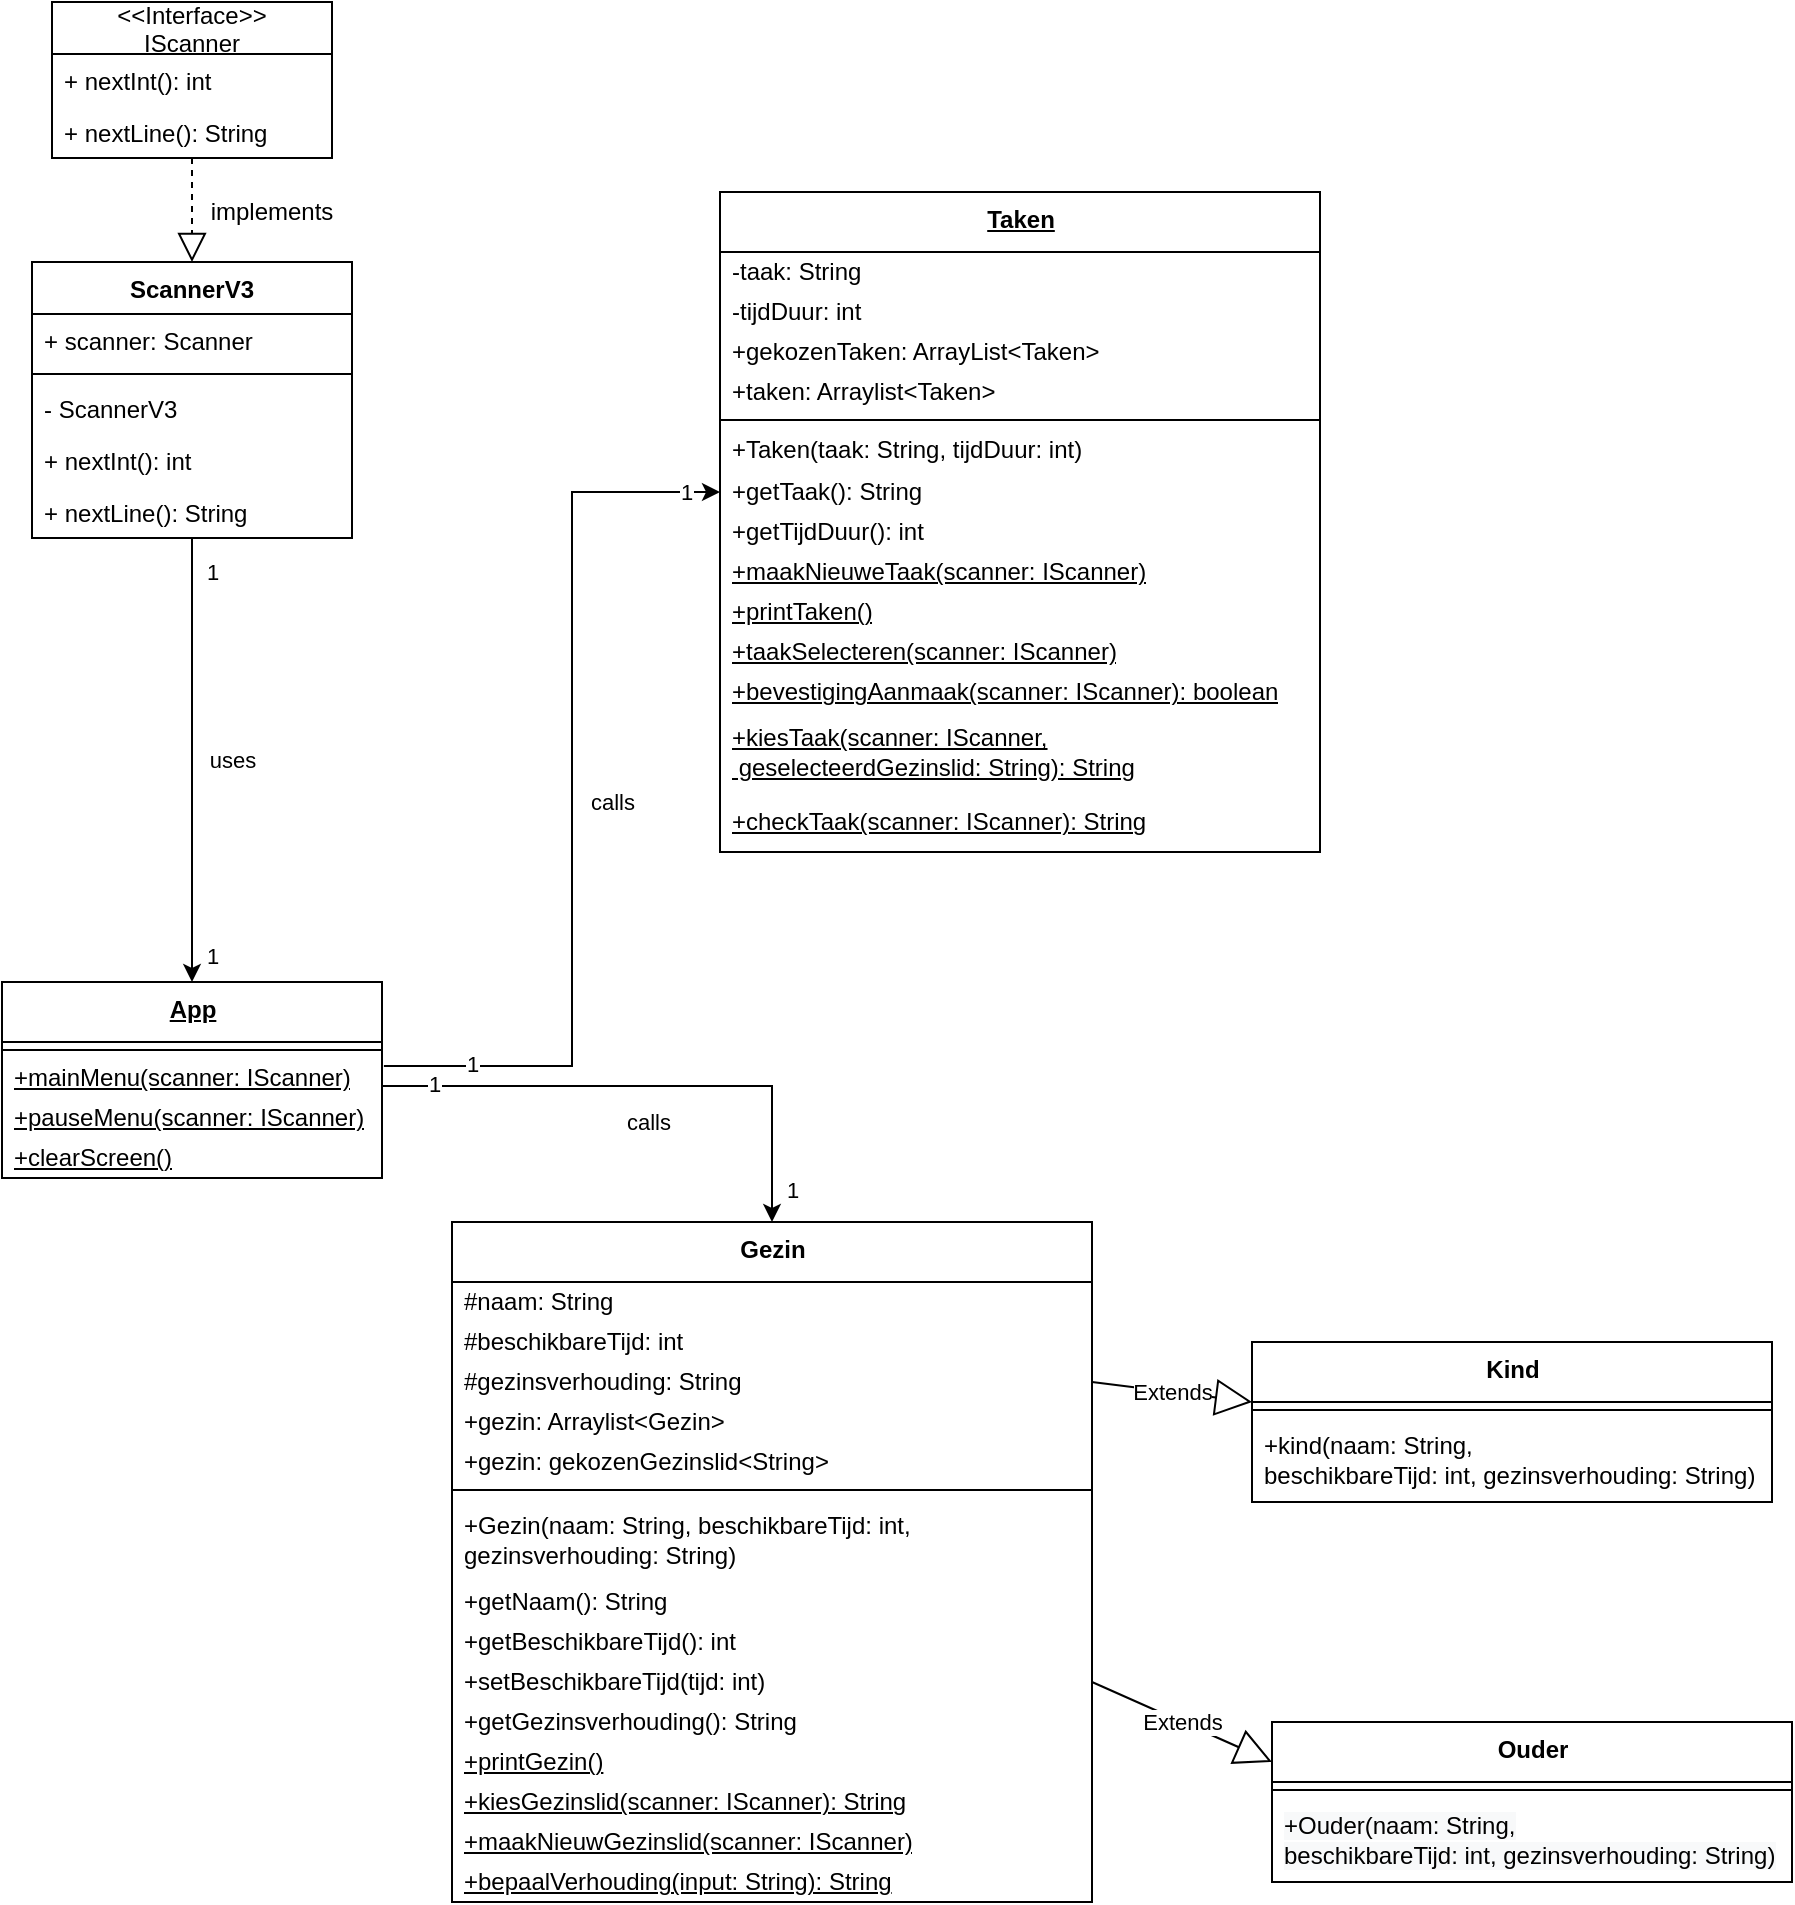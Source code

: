 <mxfile version="17.4.6" type="device"><diagram id="Irv_bbiouHEBpZ2B2Jt7" name="Page-1"><mxGraphModel dx="1580" dy="847" grid="1" gridSize="10" guides="1" tooltips="1" connect="1" arrows="1" fold="1" page="1" pageScale="1" pageWidth="827" pageHeight="1169" math="0" shadow="0"><root><mxCell id="0"/><mxCell id="1" parent="0"/><mxCell id="ta5v3G1cMSPn4KrArI0O-5" value="&lt;b&gt;Taken&lt;/b&gt;" style="swimlane;fontStyle=4;align=center;verticalAlign=top;childLayout=stackLayout;horizontal=1;startSize=30;horizontalStack=0;resizeParent=1;resizeParentMax=0;resizeLast=0;collapsible=0;marginBottom=0;html=1;strokeColor=default;" parent="1" vertex="1"><mxGeometry x="414" y="255" width="300" height="330" as="geometry"/></mxCell><mxCell id="ta5v3G1cMSPn4KrArI0O-6" value="-taak: String" style="text;html=1;strokeColor=none;fillColor=none;align=left;verticalAlign=middle;spacingLeft=4;spacingRight=4;overflow=hidden;rotatable=0;points=[[0,0.5],[1,0.5]];portConstraint=eastwest;" parent="ta5v3G1cMSPn4KrArI0O-5" vertex="1"><mxGeometry y="30" width="300" height="20" as="geometry"/></mxCell><mxCell id="ta5v3G1cMSPn4KrArI0O-7" value="-tijdDuur: int" style="text;html=1;strokeColor=none;fillColor=none;align=left;verticalAlign=middle;spacingLeft=4;spacingRight=4;overflow=hidden;rotatable=0;points=[[0,0.5],[1,0.5]];portConstraint=eastwest;" parent="ta5v3G1cMSPn4KrArI0O-5" vertex="1"><mxGeometry y="50" width="300" height="20" as="geometry"/></mxCell><mxCell id="amLeTSEaKvmxCKlGvPzw-5" value="+gekozenTaken: ArrayList&amp;lt;Taken&amp;gt;&lt;span style=&quot;white-space: pre&quot;&gt;&#9;&lt;/span&gt;" style="text;html=1;strokeColor=none;fillColor=none;align=left;verticalAlign=middle;spacingLeft=4;spacingRight=4;overflow=hidden;rotatable=0;points=[[0,0.5],[1,0.5]];portConstraint=eastwest;" parent="ta5v3G1cMSPn4KrArI0O-5" vertex="1"><mxGeometry y="70" width="300" height="20" as="geometry"/></mxCell><mxCell id="ta5v3G1cMSPn4KrArI0O-67" value="+taken: Arraylist&amp;lt;Taken&amp;gt;" style="text;html=1;strokeColor=none;fillColor=none;align=left;verticalAlign=middle;spacingLeft=4;spacingRight=4;overflow=hidden;rotatable=0;points=[[0,0.5],[1,0.5]];portConstraint=eastwest;" parent="ta5v3G1cMSPn4KrArI0O-5" vertex="1"><mxGeometry y="90" width="300" height="20" as="geometry"/></mxCell><mxCell id="ta5v3G1cMSPn4KrArI0O-10" value="" style="line;strokeWidth=1;fillColor=none;align=left;verticalAlign=middle;spacingTop=-1;spacingLeft=3;spacingRight=3;rotatable=0;labelPosition=right;points=[];portConstraint=eastwest;" parent="ta5v3G1cMSPn4KrArI0O-5" vertex="1"><mxGeometry y="110" width="300" height="8" as="geometry"/></mxCell><mxCell id="ta5v3G1cMSPn4KrArI0O-69" value="+Taken(taak: String, tijdDuur: int)" style="text;html=1;strokeColor=none;fillColor=none;align=left;verticalAlign=middle;spacingLeft=4;spacingRight=4;overflow=hidden;rotatable=0;points=[[0,0.5],[1,0.5]];portConstraint=eastwest;" parent="ta5v3G1cMSPn4KrArI0O-5" vertex="1"><mxGeometry y="118" width="300" height="22" as="geometry"/></mxCell><mxCell id="ta5v3G1cMSPn4KrArI0O-11" value="+getTaak(): String&lt;span style=&quot;white-space: pre&quot;&gt;&#9;&lt;/span&gt;" style="text;html=1;strokeColor=none;fillColor=none;align=left;verticalAlign=middle;spacingLeft=4;spacingRight=4;overflow=hidden;rotatable=0;points=[[0,0.5],[1,0.5]];portConstraint=eastwest;" parent="ta5v3G1cMSPn4KrArI0O-5" vertex="1"><mxGeometry y="140" width="300" height="20" as="geometry"/></mxCell><mxCell id="ta5v3G1cMSPn4KrArI0O-12" value="+getTijdDuur(): int" style="text;html=1;strokeColor=none;fillColor=none;align=left;verticalAlign=middle;spacingLeft=4;spacingRight=4;overflow=hidden;rotatable=0;points=[[0,0.5],[1,0.5]];portConstraint=eastwest;" parent="ta5v3G1cMSPn4KrArI0O-5" vertex="1"><mxGeometry y="160" width="300" height="20" as="geometry"/></mxCell><mxCell id="dEqsap9X3xDFd9PiGFJk-1" value="&lt;u&gt;+maakNieuweTaak(scanner: IScanner)&lt;/u&gt;" style="text;html=1;strokeColor=none;fillColor=none;align=left;verticalAlign=middle;spacingLeft=4;spacingRight=4;overflow=hidden;rotatable=0;points=[[0,0.5],[1,0.5]];portConstraint=eastwest;" vertex="1" parent="ta5v3G1cMSPn4KrArI0O-5"><mxGeometry y="180" width="300" height="20" as="geometry"/></mxCell><mxCell id="dEqsap9X3xDFd9PiGFJk-2" value="&lt;u&gt;+printTaken()&lt;/u&gt;" style="text;html=1;strokeColor=none;fillColor=none;align=left;verticalAlign=middle;spacingLeft=4;spacingRight=4;overflow=hidden;rotatable=0;points=[[0,0.5],[1,0.5]];portConstraint=eastwest;" vertex="1" parent="ta5v3G1cMSPn4KrArI0O-5"><mxGeometry y="200" width="300" height="20" as="geometry"/></mxCell><mxCell id="dEqsap9X3xDFd9PiGFJk-3" value="&lt;u&gt;+taakSelecteren(scanner: IScanner)&lt;/u&gt;" style="text;html=1;strokeColor=none;fillColor=none;align=left;verticalAlign=middle;spacingLeft=4;spacingRight=4;overflow=hidden;rotatable=0;points=[[0,0.5],[1,0.5]];portConstraint=eastwest;" vertex="1" parent="ta5v3G1cMSPn4KrArI0O-5"><mxGeometry y="220" width="300" height="20" as="geometry"/></mxCell><mxCell id="dEqsap9X3xDFd9PiGFJk-4" value="&lt;u&gt;+bevestigingAanmaak(scanner: IScanner): boolean&lt;/u&gt;" style="text;html=1;strokeColor=none;fillColor=none;align=left;verticalAlign=middle;spacingLeft=4;spacingRight=4;overflow=hidden;rotatable=0;points=[[0,0.5],[1,0.5]];portConstraint=eastwest;" vertex="1" parent="ta5v3G1cMSPn4KrArI0O-5"><mxGeometry y="240" width="300" height="20" as="geometry"/></mxCell><mxCell id="dEqsap9X3xDFd9PiGFJk-5" value="&lt;u&gt;+kiesTaak(scanner: IScanner,&lt;br&gt;&amp;nbsp;geselecteerdGezinslid: String): String&lt;/u&gt;" style="text;html=1;strokeColor=none;fillColor=none;align=left;verticalAlign=middle;spacingLeft=4;spacingRight=4;overflow=hidden;rotatable=0;points=[[0,0.5],[1,0.5]];portConstraint=eastwest;" vertex="1" parent="ta5v3G1cMSPn4KrArI0O-5"><mxGeometry y="260" width="300" height="40" as="geometry"/></mxCell><mxCell id="dEqsap9X3xDFd9PiGFJk-6" value="&lt;u&gt;+checkTaak(scanner: IScanner): String&lt;/u&gt;" style="text;html=1;strokeColor=none;fillColor=none;align=left;verticalAlign=middle;spacingLeft=4;spacingRight=4;overflow=hidden;rotatable=0;points=[[0,0.5],[1,0.5]];portConstraint=eastwest;" vertex="1" parent="ta5v3G1cMSPn4KrArI0O-5"><mxGeometry y="300" width="300" height="30" as="geometry"/></mxCell><mxCell id="ta5v3G1cMSPn4KrArI0O-29" value="&lt;b&gt;Gezin&lt;/b&gt;" style="swimlane;fontStyle=0;align=center;verticalAlign=top;childLayout=stackLayout;horizontal=1;startSize=30;horizontalStack=0;resizeParent=1;resizeParentMax=0;resizeLast=0;collapsible=0;marginBottom=0;html=1;" parent="1" vertex="1"><mxGeometry x="280" y="770" width="320" height="340" as="geometry"/></mxCell><mxCell id="ta5v3G1cMSPn4KrArI0O-30" value="#naam: String" style="text;html=1;strokeColor=none;fillColor=none;align=left;verticalAlign=middle;spacingLeft=4;spacingRight=4;overflow=hidden;rotatable=0;points=[[0,0.5],[1,0.5]];portConstraint=eastwest;" parent="ta5v3G1cMSPn4KrArI0O-29" vertex="1"><mxGeometry y="30" width="320" height="20" as="geometry"/></mxCell><mxCell id="ta5v3G1cMSPn4KrArI0O-31" value="#beschikbareTijd: int" style="text;html=1;strokeColor=none;fillColor=none;align=left;verticalAlign=middle;spacingLeft=4;spacingRight=4;overflow=hidden;rotatable=0;points=[[0,0.5],[1,0.5]];portConstraint=eastwest;" parent="ta5v3G1cMSPn4KrArI0O-29" vertex="1"><mxGeometry y="50" width="320" height="20" as="geometry"/></mxCell><mxCell id="dEqsap9X3xDFd9PiGFJk-9" value="#gezinsverhouding: String" style="text;html=1;strokeColor=none;fillColor=none;align=left;verticalAlign=middle;spacingLeft=4;spacingRight=4;overflow=hidden;rotatable=0;points=[[0,0.5],[1,0.5]];portConstraint=eastwest;" vertex="1" parent="ta5v3G1cMSPn4KrArI0O-29"><mxGeometry y="70" width="320" height="20" as="geometry"/></mxCell><mxCell id="amLeTSEaKvmxCKlGvPzw-1" value="+gezin: Arraylist&amp;lt;Gezin&amp;gt;" style="text;html=1;strokeColor=none;fillColor=none;align=left;verticalAlign=middle;spacingLeft=4;spacingRight=4;overflow=hidden;rotatable=0;points=[[0,0.5],[1,0.5]];portConstraint=eastwest;" parent="ta5v3G1cMSPn4KrArI0O-29" vertex="1"><mxGeometry y="90" width="320" height="20" as="geometry"/></mxCell><mxCell id="dEqsap9X3xDFd9PiGFJk-10" value="+gezin: gekozenGezinslid&amp;lt;String&amp;gt;" style="text;html=1;strokeColor=none;fillColor=none;align=left;verticalAlign=middle;spacingLeft=4;spacingRight=4;overflow=hidden;rotatable=0;points=[[0,0.5],[1,0.5]];portConstraint=eastwest;" vertex="1" parent="ta5v3G1cMSPn4KrArI0O-29"><mxGeometry y="110" width="320" height="20" as="geometry"/></mxCell><mxCell id="ta5v3G1cMSPn4KrArI0O-34" value="" style="line;strokeWidth=1;fillColor=none;align=left;verticalAlign=middle;spacingTop=-1;spacingLeft=3;spacingRight=3;rotatable=0;labelPosition=right;points=[];portConstraint=eastwest;" parent="ta5v3G1cMSPn4KrArI0O-29" vertex="1"><mxGeometry y="130" width="320" height="8" as="geometry"/></mxCell><mxCell id="ta5v3G1cMSPn4KrArI0O-35" value="+Gezin(naam: String, beschikbareTijd: int, &lt;br&gt;gezinsverhouding: String)" style="text;html=1;strokeColor=none;fillColor=none;align=left;verticalAlign=middle;spacingLeft=4;spacingRight=4;overflow=hidden;rotatable=0;points=[[0,0.5],[1,0.5]];portConstraint=eastwest;" parent="ta5v3G1cMSPn4KrArI0O-29" vertex="1"><mxGeometry y="138" width="320" height="42" as="geometry"/></mxCell><mxCell id="dEqsap9X3xDFd9PiGFJk-11" value="+getNaam(): String" style="text;html=1;strokeColor=none;fillColor=none;align=left;verticalAlign=middle;spacingLeft=4;spacingRight=4;overflow=hidden;rotatable=0;points=[[0,0.5],[1,0.5]];portConstraint=eastwest;" vertex="1" parent="ta5v3G1cMSPn4KrArI0O-29"><mxGeometry y="180" width="320" height="20" as="geometry"/></mxCell><mxCell id="ta5v3G1cMSPn4KrArI0O-36" value="+getBeschikbareTijd(): int" style="text;html=1;strokeColor=none;fillColor=none;align=left;verticalAlign=middle;spacingLeft=4;spacingRight=4;overflow=hidden;rotatable=0;points=[[0,0.5],[1,0.5]];portConstraint=eastwest;" parent="ta5v3G1cMSPn4KrArI0O-29" vertex="1"><mxGeometry y="200" width="320" height="20" as="geometry"/></mxCell><mxCell id="dEqsap9X3xDFd9PiGFJk-12" value="+setBeschikbareTijd(tijd: int)" style="text;html=1;strokeColor=none;fillColor=none;align=left;verticalAlign=middle;spacingLeft=4;spacingRight=4;overflow=hidden;rotatable=0;points=[[0,0.5],[1,0.5]];portConstraint=eastwest;" vertex="1" parent="ta5v3G1cMSPn4KrArI0O-29"><mxGeometry y="220" width="320" height="20" as="geometry"/></mxCell><mxCell id="dEqsap9X3xDFd9PiGFJk-14" value="+getGezinsverhouding(): String" style="text;html=1;strokeColor=none;fillColor=none;align=left;verticalAlign=middle;spacingLeft=4;spacingRight=4;overflow=hidden;rotatable=0;points=[[0,0.5],[1,0.5]];portConstraint=eastwest;" vertex="1" parent="ta5v3G1cMSPn4KrArI0O-29"><mxGeometry y="240" width="320" height="20" as="geometry"/></mxCell><mxCell id="dEqsap9X3xDFd9PiGFJk-15" value="&lt;u&gt;+printGezin()&lt;/u&gt;" style="text;html=1;strokeColor=none;fillColor=none;align=left;verticalAlign=middle;spacingLeft=4;spacingRight=4;overflow=hidden;rotatable=0;points=[[0,0.5],[1,0.5]];portConstraint=eastwest;" vertex="1" parent="ta5v3G1cMSPn4KrArI0O-29"><mxGeometry y="260" width="320" height="20" as="geometry"/></mxCell><mxCell id="dEqsap9X3xDFd9PiGFJk-19" value="&lt;u&gt;+kiesGezinslid(scanner: IScanner): String&lt;/u&gt;" style="text;html=1;strokeColor=none;fillColor=none;align=left;verticalAlign=middle;spacingLeft=4;spacingRight=4;overflow=hidden;rotatable=0;points=[[0,0.5],[1,0.5]];portConstraint=eastwest;" vertex="1" parent="ta5v3G1cMSPn4KrArI0O-29"><mxGeometry y="280" width="320" height="20" as="geometry"/></mxCell><mxCell id="dEqsap9X3xDFd9PiGFJk-21" value="&lt;u&gt;+maakNieuwGezinslid(scanner: IScanner)&lt;/u&gt;" style="text;html=1;strokeColor=none;fillColor=none;align=left;verticalAlign=middle;spacingLeft=4;spacingRight=4;overflow=hidden;rotatable=0;points=[[0,0.5],[1,0.5]];portConstraint=eastwest;" vertex="1" parent="ta5v3G1cMSPn4KrArI0O-29"><mxGeometry y="300" width="320" height="20" as="geometry"/></mxCell><mxCell id="dEqsap9X3xDFd9PiGFJk-22" value="&lt;u&gt;+bepaalVerhouding(input: String): String&lt;/u&gt;" style="text;html=1;strokeColor=none;fillColor=none;align=left;verticalAlign=middle;spacingLeft=4;spacingRight=4;overflow=hidden;rotatable=0;points=[[0,0.5],[1,0.5]];portConstraint=eastwest;" vertex="1" parent="ta5v3G1cMSPn4KrArI0O-29"><mxGeometry y="320" width="320" height="20" as="geometry"/></mxCell><mxCell id="ta5v3G1cMSPn4KrArI0O-45" value="&lt;b&gt;Kind&lt;/b&gt;" style="swimlane;fontStyle=0;align=center;verticalAlign=top;childLayout=stackLayout;horizontal=1;startSize=30;horizontalStack=0;resizeParent=1;resizeParentMax=0;resizeLast=0;collapsible=0;marginBottom=0;html=1;" parent="1" vertex="1"><mxGeometry x="680" y="830" width="260" height="80" as="geometry"/></mxCell><mxCell id="ta5v3G1cMSPn4KrArI0O-50" value="" style="line;strokeWidth=1;fillColor=none;align=left;verticalAlign=middle;spacingTop=-1;spacingLeft=3;spacingRight=3;rotatable=0;labelPosition=right;points=[];portConstraint=eastwest;" parent="ta5v3G1cMSPn4KrArI0O-45" vertex="1"><mxGeometry y="30" width="260" height="8" as="geometry"/></mxCell><mxCell id="amLeTSEaKvmxCKlGvPzw-2" value="+kind(naam: String, &lt;br&gt;beschikbareTijd: int, gezinsverhouding: String)" style="text;html=1;strokeColor=none;fillColor=none;align=left;verticalAlign=middle;spacingLeft=4;spacingRight=4;overflow=hidden;rotatable=0;points=[[0,0.5],[1,0.5]];portConstraint=eastwest;" parent="ta5v3G1cMSPn4KrArI0O-45" vertex="1"><mxGeometry y="38" width="260" height="42" as="geometry"/></mxCell><mxCell id="ta5v3G1cMSPn4KrArI0O-53" value="&lt;b&gt;Ouder&lt;/b&gt;" style="swimlane;fontStyle=0;align=center;verticalAlign=top;childLayout=stackLayout;horizontal=1;startSize=30;horizontalStack=0;resizeParent=1;resizeParentMax=0;resizeLast=0;collapsible=0;marginBottom=0;html=1;" parent="1" vertex="1"><mxGeometry x="690" y="1020" width="260" height="80" as="geometry"/></mxCell><mxCell id="ta5v3G1cMSPn4KrArI0O-58" value="" style="line;strokeWidth=1;fillColor=none;align=left;verticalAlign=middle;spacingTop=-1;spacingLeft=3;spacingRight=3;rotatable=0;labelPosition=right;points=[];portConstraint=eastwest;" parent="ta5v3G1cMSPn4KrArI0O-53" vertex="1"><mxGeometry y="30" width="260" height="8" as="geometry"/></mxCell><mxCell id="amLeTSEaKvmxCKlGvPzw-3" value="&lt;span style=&quot;color: rgb(0 , 0 , 0) ; font-family: &amp;#34;helvetica&amp;#34; ; font-size: 12px ; font-style: normal ; font-weight: 400 ; letter-spacing: normal ; text-align: left ; text-indent: 0px ; text-transform: none ; word-spacing: 0px ; background-color: rgb(248 , 249 , 250) ; display: inline ; float: none&quot;&gt;+Ouder(naam: String,&lt;/span&gt;&lt;br style=&quot;color: rgb(0 , 0 , 0) ; font-family: &amp;#34;helvetica&amp;#34; ; font-size: 12px ; font-style: normal ; font-weight: 400 ; letter-spacing: normal ; text-align: left ; text-indent: 0px ; text-transform: none ; word-spacing: 0px ; background-color: rgb(248 , 249 , 250)&quot;&gt;&lt;span style=&quot;color: rgb(0 , 0 , 0) ; font-family: &amp;#34;helvetica&amp;#34; ; font-size: 12px ; font-style: normal ; font-weight: 400 ; letter-spacing: normal ; text-align: left ; text-indent: 0px ; text-transform: none ; word-spacing: 0px ; background-color: rgb(248 , 249 , 250) ; display: inline ; float: none&quot;&gt;beschikbareTijd: int, gezinsverhouding: String)&lt;/span&gt;" style="text;html=1;strokeColor=none;fillColor=none;align=left;verticalAlign=middle;spacingLeft=4;spacingRight=4;overflow=hidden;rotatable=0;points=[[0,0.5],[1,0.5]];portConstraint=eastwest;" parent="ta5v3G1cMSPn4KrArI0O-53" vertex="1"><mxGeometry y="38" width="260" height="42" as="geometry"/></mxCell><mxCell id="dEqsap9X3xDFd9PiGFJk-34" value="&lt;b&gt;App&lt;/b&gt;" style="swimlane;fontStyle=4;align=center;verticalAlign=top;childLayout=stackLayout;horizontal=1;startSize=30;horizontalStack=0;resizeParent=1;resizeParentMax=0;resizeLast=0;collapsible=0;marginBottom=0;html=1;" vertex="1" parent="1"><mxGeometry x="55" y="650" width="190" height="98" as="geometry"/></mxCell><mxCell id="dEqsap9X3xDFd9PiGFJk-40" value="" style="line;strokeWidth=1;fillColor=none;align=left;verticalAlign=middle;spacingTop=-1;spacingLeft=3;spacingRight=3;rotatable=0;labelPosition=right;points=[];portConstraint=eastwest;" vertex="1" parent="dEqsap9X3xDFd9PiGFJk-34"><mxGeometry y="30" width="190" height="8" as="geometry"/></mxCell><mxCell id="dEqsap9X3xDFd9PiGFJk-42" value="&lt;u&gt;+mainMenu(scanner: IScanner)&lt;/u&gt;" style="text;html=1;strokeColor=none;fillColor=none;align=left;verticalAlign=middle;spacingLeft=4;spacingRight=4;overflow=hidden;rotatable=0;points=[[0,0.5],[1,0.5]];portConstraint=eastwest;" vertex="1" parent="dEqsap9X3xDFd9PiGFJk-34"><mxGeometry y="38" width="190" height="20" as="geometry"/></mxCell><mxCell id="dEqsap9X3xDFd9PiGFJk-43" value="&lt;u&gt;+pauseMenu(scanner: IScanner)&lt;/u&gt;" style="text;html=1;strokeColor=none;fillColor=none;align=left;verticalAlign=middle;spacingLeft=4;spacingRight=4;overflow=hidden;rotatable=0;points=[[0,0.5],[1,0.5]];portConstraint=eastwest;" vertex="1" parent="dEqsap9X3xDFd9PiGFJk-34"><mxGeometry y="58" width="190" height="20" as="geometry"/></mxCell><mxCell id="dEqsap9X3xDFd9PiGFJk-44" value="&lt;u&gt;+clearScreen()&lt;/u&gt;" style="text;html=1;strokeColor=none;fillColor=none;align=left;verticalAlign=middle;spacingLeft=4;spacingRight=4;overflow=hidden;rotatable=0;points=[[0,0.5],[1,0.5]];portConstraint=eastwest;" vertex="1" parent="dEqsap9X3xDFd9PiGFJk-34"><mxGeometry y="78" width="190" height="20" as="geometry"/></mxCell><mxCell id="dEqsap9X3xDFd9PiGFJk-70" value="" style="edgeStyle=orthogonalEdgeStyle;rounded=0;orthogonalLoop=1;jettySize=auto;html=1;entryX=0.5;entryY=0;entryDx=0;entryDy=0;" edge="1" parent="1" source="dEqsap9X3xDFd9PiGFJk-50" target="dEqsap9X3xDFd9PiGFJk-34"><mxGeometry relative="1" as="geometry"/></mxCell><mxCell id="dEqsap9X3xDFd9PiGFJk-71" value="uses" style="edgeLabel;html=1;align=center;verticalAlign=middle;resizable=0;points=[];" vertex="1" connectable="0" parent="dEqsap9X3xDFd9PiGFJk-70"><mxGeometry x="-0.129" relative="1" as="geometry"><mxPoint x="20" y="14" as="offset"/></mxGeometry></mxCell><mxCell id="dEqsap9X3xDFd9PiGFJk-73" value="1" style="edgeLabel;html=1;align=center;verticalAlign=middle;resizable=0;points=[];" vertex="1" connectable="0" parent="dEqsap9X3xDFd9PiGFJk-70"><mxGeometry x="-0.848" y="1" relative="1" as="geometry"><mxPoint x="9" as="offset"/></mxGeometry></mxCell><mxCell id="dEqsap9X3xDFd9PiGFJk-74" value="1" style="edgeLabel;html=1;align=center;verticalAlign=middle;resizable=0;points=[];" vertex="1" connectable="0" parent="dEqsap9X3xDFd9PiGFJk-70"><mxGeometry x="0.878" relative="1" as="geometry"><mxPoint x="10" as="offset"/></mxGeometry></mxCell><mxCell id="dEqsap9X3xDFd9PiGFJk-50" value="ScannerV3" style="swimlane;fontStyle=1;align=center;verticalAlign=top;childLayout=stackLayout;horizontal=1;startSize=26;horizontalStack=0;resizeParent=1;resizeParentMax=0;resizeLast=0;collapsible=1;marginBottom=0;" vertex="1" parent="1"><mxGeometry x="70" y="290" width="160" height="138" as="geometry"/></mxCell><mxCell id="dEqsap9X3xDFd9PiGFJk-51" value="+ scanner: Scanner" style="text;strokeColor=none;fillColor=none;align=left;verticalAlign=top;spacingLeft=4;spacingRight=4;overflow=hidden;rotatable=0;points=[[0,0.5],[1,0.5]];portConstraint=eastwest;" vertex="1" parent="dEqsap9X3xDFd9PiGFJk-50"><mxGeometry y="26" width="160" height="26" as="geometry"/></mxCell><mxCell id="dEqsap9X3xDFd9PiGFJk-52" value="" style="line;strokeWidth=1;fillColor=none;align=left;verticalAlign=middle;spacingTop=-1;spacingLeft=3;spacingRight=3;rotatable=0;labelPosition=right;points=[];portConstraint=eastwest;" vertex="1" parent="dEqsap9X3xDFd9PiGFJk-50"><mxGeometry y="52" width="160" height="8" as="geometry"/></mxCell><mxCell id="dEqsap9X3xDFd9PiGFJk-53" value="- ScannerV3" style="text;strokeColor=none;fillColor=none;align=left;verticalAlign=top;spacingLeft=4;spacingRight=4;overflow=hidden;rotatable=0;points=[[0,0.5],[1,0.5]];portConstraint=eastwest;" vertex="1" parent="dEqsap9X3xDFd9PiGFJk-50"><mxGeometry y="60" width="160" height="26" as="geometry"/></mxCell><mxCell id="dEqsap9X3xDFd9PiGFJk-54" value="+ nextInt(): int" style="text;strokeColor=none;fillColor=none;align=left;verticalAlign=top;spacingLeft=4;spacingRight=4;overflow=hidden;rotatable=0;points=[[0,0.5],[1,0.5]];portConstraint=eastwest;" vertex="1" parent="dEqsap9X3xDFd9PiGFJk-50"><mxGeometry y="86" width="160" height="26" as="geometry"/></mxCell><mxCell id="dEqsap9X3xDFd9PiGFJk-55" value="+ nextLine(): String" style="text;strokeColor=none;fillColor=none;align=left;verticalAlign=top;spacingLeft=4;spacingRight=4;overflow=hidden;rotatable=0;points=[[0,0.5],[1,0.5]];portConstraint=eastwest;" vertex="1" parent="dEqsap9X3xDFd9PiGFJk-50"><mxGeometry y="112" width="160" height="26" as="geometry"/></mxCell><mxCell id="dEqsap9X3xDFd9PiGFJk-58" value="&lt;&lt;Interface&gt;&gt;&#10;IScanner" style="swimlane;fontStyle=0;childLayout=stackLayout;horizontal=1;startSize=26;fillColor=none;horizontalStack=0;resizeParent=1;resizeParentMax=0;resizeLast=0;collapsible=1;marginBottom=0;" vertex="1" parent="1"><mxGeometry x="80" y="160" width="140" height="78" as="geometry"/></mxCell><mxCell id="dEqsap9X3xDFd9PiGFJk-59" value="+ nextInt(): int" style="text;strokeColor=none;fillColor=none;align=left;verticalAlign=top;spacingLeft=4;spacingRight=4;overflow=hidden;rotatable=0;points=[[0,0.5],[1,0.5]];portConstraint=eastwest;" vertex="1" parent="dEqsap9X3xDFd9PiGFJk-58"><mxGeometry y="26" width="140" height="26" as="geometry"/></mxCell><mxCell id="dEqsap9X3xDFd9PiGFJk-60" value="+ nextLine(): String" style="text;strokeColor=none;fillColor=none;align=left;verticalAlign=top;spacingLeft=4;spacingRight=4;overflow=hidden;rotatable=0;points=[[0,0.5],[1,0.5]];portConstraint=eastwest;" vertex="1" parent="dEqsap9X3xDFd9PiGFJk-58"><mxGeometry y="52" width="140" height="26" as="geometry"/></mxCell><mxCell id="dEqsap9X3xDFd9PiGFJk-61" value="" style="endArrow=block;dashed=1;endFill=0;endSize=12;html=1;exitX=0.5;exitY=1;exitDx=0;exitDy=0;exitPerimeter=0;" edge="1" parent="1" source="dEqsap9X3xDFd9PiGFJk-60" target="dEqsap9X3xDFd9PiGFJk-50"><mxGeometry width="160" relative="1" as="geometry"><mxPoint x="149.5" y="238.0" as="sourcePoint"/><mxPoint x="149.5" y="292" as="targetPoint"/><Array as="points"/></mxGeometry></mxCell><mxCell id="dEqsap9X3xDFd9PiGFJk-75" value="implements" style="text;html=1;strokeColor=none;fillColor=none;align=center;verticalAlign=middle;whiteSpace=wrap;rounded=0;" vertex="1" parent="1"><mxGeometry x="160" y="250" width="60" height="30" as="geometry"/></mxCell><mxCell id="dEqsap9X3xDFd9PiGFJk-76" value="" style="edgeStyle=orthogonalEdgeStyle;rounded=0;orthogonalLoop=1;jettySize=auto;html=1;exitX=1.005;exitY=0.2;exitDx=0;exitDy=0;exitPerimeter=0;entryX=0;entryY=0.5;entryDx=0;entryDy=0;" edge="1" parent="1" source="dEqsap9X3xDFd9PiGFJk-42" target="ta5v3G1cMSPn4KrArI0O-11"><mxGeometry relative="1" as="geometry"><mxPoint x="160" y="438" as="sourcePoint"/><mxPoint x="340" y="400" as="targetPoint"/><Array as="points"><mxPoint x="340" y="692"/><mxPoint x="340" y="405"/></Array></mxGeometry></mxCell><mxCell id="dEqsap9X3xDFd9PiGFJk-77" value="calls" style="edgeLabel;html=1;align=center;verticalAlign=middle;resizable=0;points=[];" vertex="1" connectable="0" parent="dEqsap9X3xDFd9PiGFJk-76"><mxGeometry x="-0.129" relative="1" as="geometry"><mxPoint x="20" y="-28" as="offset"/></mxGeometry></mxCell><mxCell id="dEqsap9X3xDFd9PiGFJk-78" value="1" style="edgeLabel;html=1;align=center;verticalAlign=middle;resizable=0;points=[];" vertex="1" connectable="0" parent="dEqsap9X3xDFd9PiGFJk-76"><mxGeometry x="-0.848" y="1" relative="1" as="geometry"><mxPoint x="9" as="offset"/></mxGeometry></mxCell><mxCell id="dEqsap9X3xDFd9PiGFJk-79" value="1" style="edgeLabel;html=1;align=center;verticalAlign=middle;resizable=0;points=[];" vertex="1" connectable="0" parent="dEqsap9X3xDFd9PiGFJk-76"><mxGeometry x="0.878" relative="1" as="geometry"><mxPoint x="10" as="offset"/></mxGeometry></mxCell><mxCell id="dEqsap9X3xDFd9PiGFJk-80" value="" style="edgeStyle=orthogonalEdgeStyle;rounded=0;orthogonalLoop=1;jettySize=auto;html=1;exitX=1;exitY=0.5;exitDx=0;exitDy=0;entryX=0.5;entryY=0;entryDx=0;entryDy=0;" edge="1" parent="1" source="dEqsap9X3xDFd9PiGFJk-42" target="ta5v3G1cMSPn4KrArI0O-29"><mxGeometry relative="1" as="geometry"><mxPoint x="255.95" y="702" as="sourcePoint"/><mxPoint x="424" y="415" as="targetPoint"/><Array as="points"><mxPoint x="245" y="702"/><mxPoint x="440" y="702"/></Array></mxGeometry></mxCell><mxCell id="dEqsap9X3xDFd9PiGFJk-81" value="calls" style="edgeLabel;html=1;align=center;verticalAlign=middle;resizable=0;points=[];" vertex="1" connectable="0" parent="dEqsap9X3xDFd9PiGFJk-80"><mxGeometry x="-0.129" relative="1" as="geometry"><mxPoint x="20" y="18" as="offset"/></mxGeometry></mxCell><mxCell id="dEqsap9X3xDFd9PiGFJk-82" value="1" style="edgeLabel;html=1;align=center;verticalAlign=middle;resizable=0;points=[];" vertex="1" connectable="0" parent="dEqsap9X3xDFd9PiGFJk-80"><mxGeometry x="-0.848" y="1" relative="1" as="geometry"><mxPoint x="9" as="offset"/></mxGeometry></mxCell><mxCell id="dEqsap9X3xDFd9PiGFJk-83" value="1" style="edgeLabel;html=1;align=center;verticalAlign=middle;resizable=0;points=[];" vertex="1" connectable="0" parent="dEqsap9X3xDFd9PiGFJk-80"><mxGeometry x="0.878" relative="1" as="geometry"><mxPoint x="10" as="offset"/></mxGeometry></mxCell><mxCell id="dEqsap9X3xDFd9PiGFJk-84" value="Extends" style="endArrow=block;endSize=16;endFill=0;html=1;exitX=1;exitY=0.5;exitDx=0;exitDy=0;entryX=0;entryY=0;entryDx=0;entryDy=0;entryPerimeter=0;" edge="1" parent="1" source="dEqsap9X3xDFd9PiGFJk-9" target="ta5v3G1cMSPn4KrArI0O-50"><mxGeometry width="160" relative="1" as="geometry"><mxPoint x="1297.5" y="617.5" as="sourcePoint"/><mxPoint x="680" y="222.5" as="targetPoint"/></mxGeometry></mxCell><mxCell id="dEqsap9X3xDFd9PiGFJk-85" value="Extends" style="endArrow=block;endSize=16;endFill=0;html=1;exitX=1;exitY=0.5;exitDx=0;exitDy=0;entryX=0;entryY=0.25;entryDx=0;entryDy=0;" edge="1" parent="1" source="dEqsap9X3xDFd9PiGFJk-12" target="ta5v3G1cMSPn4KrArI0O-53"><mxGeometry width="160" relative="1" as="geometry"><mxPoint x="610" y="860" as="sourcePoint"/><mxPoint x="680" y="1050" as="targetPoint"/></mxGeometry></mxCell></root></mxGraphModel></diagram></mxfile>
